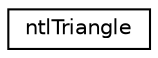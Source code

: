 digraph G
{
  edge [fontname="Helvetica",fontsize="10",labelfontname="Helvetica",labelfontsize="10"];
  node [fontname="Helvetica",fontsize="10",shape=record];
  rankdir=LR;
  Node1 [label="ntlTriangle",height=0.2,width=0.4,color="black", fillcolor="white", style="filled",URL="$d8/da3/classntlTriangle.html"];
}
